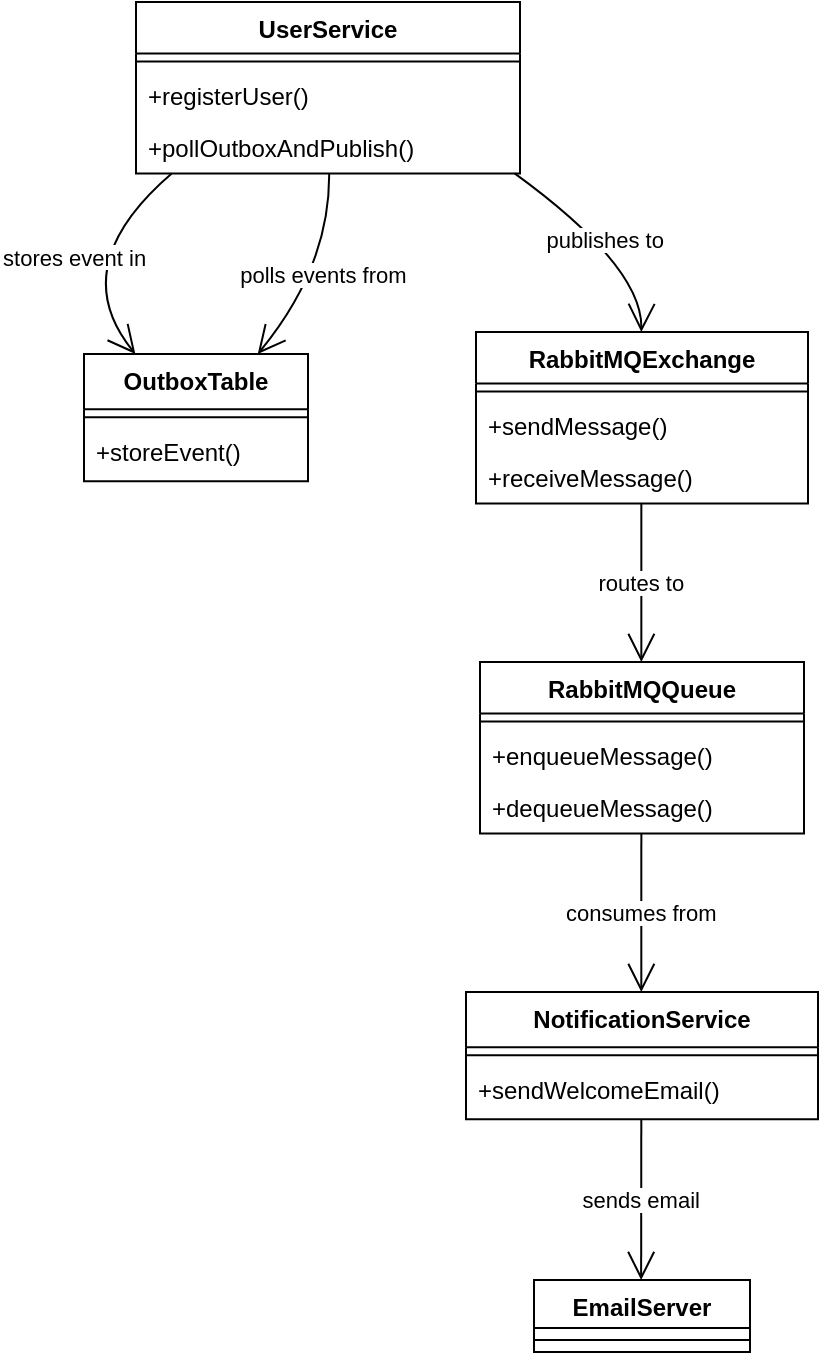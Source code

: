 <mxfile version="24.5.1" type="device">
  <diagram name="Page-1" id="GjfaNvAVTFLpaZ583pwk">
    <mxGraphModel dx="2049" dy="1204" grid="1" gridSize="10" guides="1" tooltips="1" connect="1" arrows="1" fold="1" page="1" pageScale="1" pageWidth="850" pageHeight="1100" math="0" shadow="0">
      <root>
        <mxCell id="0" />
        <mxCell id="1" parent="0" />
        <mxCell id="eOsrfQRKoAgIycFdANwp-49" value="UserService" style="swimlane;fontStyle=1;align=center;verticalAlign=top;childLayout=stackLayout;horizontal=1;startSize=25.714;horizontalStack=0;resizeParent=1;resizeParentMax=0;resizeLast=0;collapsible=0;marginBottom=0;" vertex="1" parent="1">
          <mxGeometry x="256" y="30" width="192" height="85.714" as="geometry" />
        </mxCell>
        <mxCell id="eOsrfQRKoAgIycFdANwp-50" style="line;strokeWidth=1;fillColor=none;align=left;verticalAlign=middle;spacingTop=-1;spacingLeft=3;spacingRight=3;rotatable=0;labelPosition=right;points=[];portConstraint=eastwest;strokeColor=inherit;" vertex="1" parent="eOsrfQRKoAgIycFdANwp-49">
          <mxGeometry y="25.714" width="192" height="8" as="geometry" />
        </mxCell>
        <mxCell id="eOsrfQRKoAgIycFdANwp-51" value="+registerUser()" style="text;strokeColor=none;fillColor=none;align=left;verticalAlign=top;spacingLeft=4;spacingRight=4;overflow=hidden;rotatable=0;points=[[0,0.5],[1,0.5]];portConstraint=eastwest;" vertex="1" parent="eOsrfQRKoAgIycFdANwp-49">
          <mxGeometry y="33.714" width="192" height="26" as="geometry" />
        </mxCell>
        <mxCell id="eOsrfQRKoAgIycFdANwp-52" value="+pollOutboxAndPublish()" style="text;strokeColor=none;fillColor=none;align=left;verticalAlign=top;spacingLeft=4;spacingRight=4;overflow=hidden;rotatable=0;points=[[0,0.5],[1,0.5]];portConstraint=eastwest;" vertex="1" parent="eOsrfQRKoAgIycFdANwp-49">
          <mxGeometry y="59.714" width="192" height="26" as="geometry" />
        </mxCell>
        <mxCell id="eOsrfQRKoAgIycFdANwp-53" value="OutboxTable" style="swimlane;fontStyle=1;align=center;verticalAlign=top;childLayout=stackLayout;horizontal=1;startSize=27.6;horizontalStack=0;resizeParent=1;resizeParentMax=0;resizeLast=0;collapsible=0;marginBottom=0;" vertex="1" parent="1">
          <mxGeometry x="230" y="206" width="112" height="63.6" as="geometry" />
        </mxCell>
        <mxCell id="eOsrfQRKoAgIycFdANwp-54" style="line;strokeWidth=1;fillColor=none;align=left;verticalAlign=middle;spacingTop=-1;spacingLeft=3;spacingRight=3;rotatable=0;labelPosition=right;points=[];portConstraint=eastwest;strokeColor=inherit;" vertex="1" parent="eOsrfQRKoAgIycFdANwp-53">
          <mxGeometry y="27.6" width="112" height="8" as="geometry" />
        </mxCell>
        <mxCell id="eOsrfQRKoAgIycFdANwp-55" value="+storeEvent()" style="text;strokeColor=none;fillColor=none;align=left;verticalAlign=top;spacingLeft=4;spacingRight=4;overflow=hidden;rotatable=0;points=[[0,0.5],[1,0.5]];portConstraint=eastwest;" vertex="1" parent="eOsrfQRKoAgIycFdANwp-53">
          <mxGeometry y="35.6" width="112" height="28" as="geometry" />
        </mxCell>
        <mxCell id="eOsrfQRKoAgIycFdANwp-56" value="RabbitMQExchange" style="swimlane;fontStyle=1;align=center;verticalAlign=top;childLayout=stackLayout;horizontal=1;startSize=25.714;horizontalStack=0;resizeParent=1;resizeParentMax=0;resizeLast=0;collapsible=0;marginBottom=0;" vertex="1" parent="1">
          <mxGeometry x="426" y="195" width="166" height="85.714" as="geometry" />
        </mxCell>
        <mxCell id="eOsrfQRKoAgIycFdANwp-57" style="line;strokeWidth=1;fillColor=none;align=left;verticalAlign=middle;spacingTop=-1;spacingLeft=3;spacingRight=3;rotatable=0;labelPosition=right;points=[];portConstraint=eastwest;strokeColor=inherit;" vertex="1" parent="eOsrfQRKoAgIycFdANwp-56">
          <mxGeometry y="25.714" width="166" height="8" as="geometry" />
        </mxCell>
        <mxCell id="eOsrfQRKoAgIycFdANwp-58" value="+sendMessage()" style="text;strokeColor=none;fillColor=none;align=left;verticalAlign=top;spacingLeft=4;spacingRight=4;overflow=hidden;rotatable=0;points=[[0,0.5],[1,0.5]];portConstraint=eastwest;" vertex="1" parent="eOsrfQRKoAgIycFdANwp-56">
          <mxGeometry y="33.714" width="166" height="26" as="geometry" />
        </mxCell>
        <mxCell id="eOsrfQRKoAgIycFdANwp-59" value="+receiveMessage()" style="text;strokeColor=none;fillColor=none;align=left;verticalAlign=top;spacingLeft=4;spacingRight=4;overflow=hidden;rotatable=0;points=[[0,0.5],[1,0.5]];portConstraint=eastwest;" vertex="1" parent="eOsrfQRKoAgIycFdANwp-56">
          <mxGeometry y="59.714" width="166" height="26" as="geometry" />
        </mxCell>
        <mxCell id="eOsrfQRKoAgIycFdANwp-60" value="RabbitMQQueue" style="swimlane;fontStyle=1;align=center;verticalAlign=top;childLayout=stackLayout;horizontal=1;startSize=25.714;horizontalStack=0;resizeParent=1;resizeParentMax=0;resizeLast=0;collapsible=0;marginBottom=0;" vertex="1" parent="1">
          <mxGeometry x="428" y="360" width="162" height="85.714" as="geometry" />
        </mxCell>
        <mxCell id="eOsrfQRKoAgIycFdANwp-61" style="line;strokeWidth=1;fillColor=none;align=left;verticalAlign=middle;spacingTop=-1;spacingLeft=3;spacingRight=3;rotatable=0;labelPosition=right;points=[];portConstraint=eastwest;strokeColor=inherit;" vertex="1" parent="eOsrfQRKoAgIycFdANwp-60">
          <mxGeometry y="25.714" width="162" height="8" as="geometry" />
        </mxCell>
        <mxCell id="eOsrfQRKoAgIycFdANwp-62" value="+enqueueMessage()" style="text;strokeColor=none;fillColor=none;align=left;verticalAlign=top;spacingLeft=4;spacingRight=4;overflow=hidden;rotatable=0;points=[[0,0.5],[1,0.5]];portConstraint=eastwest;" vertex="1" parent="eOsrfQRKoAgIycFdANwp-60">
          <mxGeometry y="33.714" width="162" height="26" as="geometry" />
        </mxCell>
        <mxCell id="eOsrfQRKoAgIycFdANwp-63" value="+dequeueMessage()" style="text;strokeColor=none;fillColor=none;align=left;verticalAlign=top;spacingLeft=4;spacingRight=4;overflow=hidden;rotatable=0;points=[[0,0.5],[1,0.5]];portConstraint=eastwest;" vertex="1" parent="eOsrfQRKoAgIycFdANwp-60">
          <mxGeometry y="59.714" width="162" height="26" as="geometry" />
        </mxCell>
        <mxCell id="eOsrfQRKoAgIycFdANwp-64" value="NotificationService" style="swimlane;fontStyle=1;align=center;verticalAlign=top;childLayout=stackLayout;horizontal=1;startSize=27.6;horizontalStack=0;resizeParent=1;resizeParentMax=0;resizeLast=0;collapsible=0;marginBottom=0;" vertex="1" parent="1">
          <mxGeometry x="421" y="525" width="176" height="63.6" as="geometry" />
        </mxCell>
        <mxCell id="eOsrfQRKoAgIycFdANwp-65" style="line;strokeWidth=1;fillColor=none;align=left;verticalAlign=middle;spacingTop=-1;spacingLeft=3;spacingRight=3;rotatable=0;labelPosition=right;points=[];portConstraint=eastwest;strokeColor=inherit;" vertex="1" parent="eOsrfQRKoAgIycFdANwp-64">
          <mxGeometry y="27.6" width="176" height="8" as="geometry" />
        </mxCell>
        <mxCell id="eOsrfQRKoAgIycFdANwp-66" value="+sendWelcomeEmail()" style="text;strokeColor=none;fillColor=none;align=left;verticalAlign=top;spacingLeft=4;spacingRight=4;overflow=hidden;rotatable=0;points=[[0,0.5],[1,0.5]];portConstraint=eastwest;" vertex="1" parent="eOsrfQRKoAgIycFdANwp-64">
          <mxGeometry y="35.6" width="176" height="28" as="geometry" />
        </mxCell>
        <mxCell id="eOsrfQRKoAgIycFdANwp-67" value="EmailServer" style="swimlane;fontStyle=1;align=center;verticalAlign=top;childLayout=stackLayout;horizontal=1;startSize=24;horizontalStack=0;resizeParent=1;resizeParentMax=0;resizeLast=0;collapsible=0;marginBottom=0;" vertex="1" parent="1">
          <mxGeometry x="455" y="669" width="108" height="36" as="geometry" />
        </mxCell>
        <mxCell id="eOsrfQRKoAgIycFdANwp-68" style="line;strokeWidth=1;fillColor=none;align=left;verticalAlign=middle;spacingTop=-1;spacingLeft=3;spacingRight=3;rotatable=0;labelPosition=right;points=[];portConstraint=eastwest;strokeColor=inherit;" vertex="1" parent="eOsrfQRKoAgIycFdANwp-67">
          <mxGeometry y="24" width="108" height="12" as="geometry" />
        </mxCell>
        <mxCell id="eOsrfQRKoAgIycFdANwp-69" value="stores event in" style="curved=1;startArrow=none;endArrow=open;endSize=12;exitX=0.093;exitY=1;entryX=0.226;entryY=-0.006;rounded=0;" edge="1" parent="1" source="eOsrfQRKoAgIycFdANwp-49" target="eOsrfQRKoAgIycFdANwp-53">
          <mxGeometry relative="1" as="geometry">
            <Array as="points">
              <mxPoint x="220" y="162" />
            </Array>
          </mxGeometry>
        </mxCell>
        <mxCell id="eOsrfQRKoAgIycFdANwp-70" value="polls events from" style="curved=1;startArrow=none;endArrow=open;endSize=12;exitX=0.503;exitY=1;entryX=0.779;entryY=-0.006;rounded=0;" edge="1" parent="1" source="eOsrfQRKoAgIycFdANwp-49" target="eOsrfQRKoAgIycFdANwp-53">
          <mxGeometry relative="1" as="geometry">
            <Array as="points">
              <mxPoint x="353" y="162" />
            </Array>
          </mxGeometry>
        </mxCell>
        <mxCell id="eOsrfQRKoAgIycFdANwp-71" value="publishes to" style="curved=1;startArrow=none;endArrow=open;endSize=12;exitX=0.986;exitY=1;entryX=0.498;entryY=0;rounded=0;" edge="1" parent="1" source="eOsrfQRKoAgIycFdANwp-49" target="eOsrfQRKoAgIycFdANwp-56">
          <mxGeometry relative="1" as="geometry">
            <Array as="points">
              <mxPoint x="509" y="162" />
            </Array>
          </mxGeometry>
        </mxCell>
        <mxCell id="eOsrfQRKoAgIycFdANwp-72" value="routes to" style="curved=1;startArrow=none;endArrow=open;endSize=12;exitX=0.498;exitY=1;entryX=0.498;entryY=0;rounded=0;" edge="1" parent="1" source="eOsrfQRKoAgIycFdANwp-56" target="eOsrfQRKoAgIycFdANwp-60">
          <mxGeometry relative="1" as="geometry">
            <Array as="points" />
          </mxGeometry>
        </mxCell>
        <mxCell id="eOsrfQRKoAgIycFdANwp-73" value="consumes from" style="curved=1;startArrow=none;endArrow=open;endSize=12;exitX=0.498;exitY=1;entryX=0.498;entryY=0;rounded=0;" edge="1" parent="1" source="eOsrfQRKoAgIycFdANwp-60" target="eOsrfQRKoAgIycFdANwp-64">
          <mxGeometry relative="1" as="geometry">
            <Array as="points" />
          </mxGeometry>
        </mxCell>
        <mxCell id="eOsrfQRKoAgIycFdANwp-74" value="sends email" style="curved=1;startArrow=none;endArrow=open;endSize=12;exitX=0.498;exitY=1;entryX=0.496;entryY=0;rounded=0;" edge="1" parent="1" source="eOsrfQRKoAgIycFdANwp-64" target="eOsrfQRKoAgIycFdANwp-67">
          <mxGeometry relative="1" as="geometry">
            <Array as="points" />
          </mxGeometry>
        </mxCell>
      </root>
    </mxGraphModel>
  </diagram>
</mxfile>
